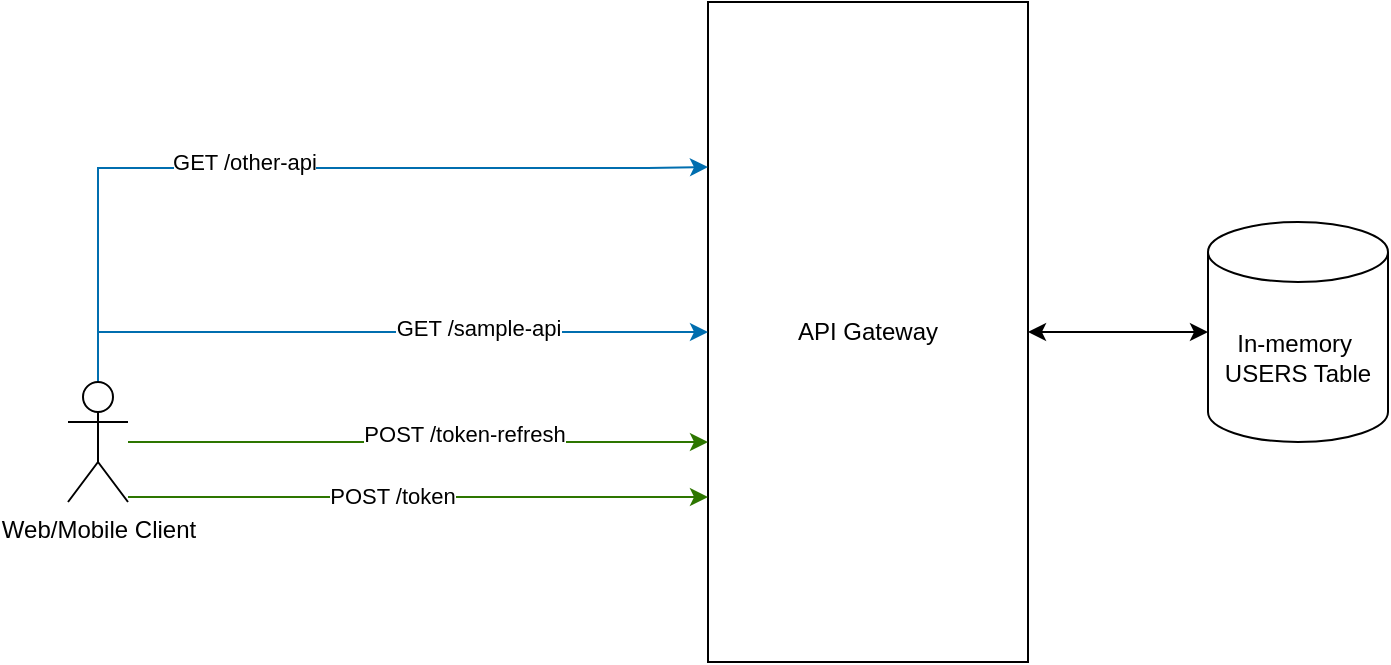 <mxfile version="27.0.9" pages="3">
  <diagram name="HLD" id="DBN4m9IFzLPpj5nKsFDe">
    <mxGraphModel dx="2466" dy="489" grid="1" gridSize="10" guides="1" tooltips="1" connect="1" arrows="1" fold="1" page="0" pageScale="1" pageWidth="850" pageHeight="1100" math="0" shadow="0">
      <root>
        <mxCell id="0" />
        <mxCell id="1" parent="0" />
        <mxCell id="-jZkl2z9gwdIB5M-aqte-20" style="edgeStyle=orthogonalEdgeStyle;rounded=0;orthogonalLoop=1;jettySize=auto;html=1;startArrow=classic;startFill=1;" edge="1" parent="1" source="-jZkl2z9gwdIB5M-aqte-6" target="-jZkl2z9gwdIB5M-aqte-19">
          <mxGeometry relative="1" as="geometry" />
        </mxCell>
        <mxCell id="-jZkl2z9gwdIB5M-aqte-6" value="API Gateway" style="rounded=0;whiteSpace=wrap;html=1;" vertex="1" parent="1">
          <mxGeometry x="80" y="470" width="160" height="330" as="geometry" />
        </mxCell>
        <mxCell id="-jZkl2z9gwdIB5M-aqte-8" style="edgeStyle=orthogonalEdgeStyle;rounded=0;orthogonalLoop=1;jettySize=auto;html=1;entryX=0;entryY=0.75;entryDx=0;entryDy=0;startArrow=none;startFill=0;fillColor=#60a917;strokeColor=#2D7600;" edge="1" parent="1" source="-jZkl2z9gwdIB5M-aqte-7" target="-jZkl2z9gwdIB5M-aqte-6">
          <mxGeometry relative="1" as="geometry">
            <Array as="points">
              <mxPoint x="-55" y="718" />
            </Array>
          </mxGeometry>
        </mxCell>
        <mxCell id="-jZkl2z9gwdIB5M-aqte-10" value="POST /token" style="edgeLabel;html=1;align=center;verticalAlign=middle;resizable=0;points=[];" vertex="1" connectable="0" parent="-jZkl2z9gwdIB5M-aqte-8">
          <mxGeometry x="-0.088" y="1" relative="1" as="geometry">
            <mxPoint as="offset" />
          </mxGeometry>
        </mxCell>
        <mxCell id="-jZkl2z9gwdIB5M-aqte-11" style="edgeStyle=orthogonalEdgeStyle;rounded=0;orthogonalLoop=1;jettySize=auto;html=1;fillColor=#60a917;strokeColor=#2D7600;" edge="1" parent="1" source="-jZkl2z9gwdIB5M-aqte-7" target="-jZkl2z9gwdIB5M-aqte-6">
          <mxGeometry relative="1" as="geometry">
            <Array as="points">
              <mxPoint x="-120" y="690" />
              <mxPoint x="-120" y="690" />
            </Array>
          </mxGeometry>
        </mxCell>
        <mxCell id="-jZkl2z9gwdIB5M-aqte-12" value="POST /token-refresh" style="edgeLabel;html=1;align=center;verticalAlign=middle;resizable=0;points=[];" vertex="1" connectable="0" parent="-jZkl2z9gwdIB5M-aqte-11">
          <mxGeometry x="0.154" y="4" relative="1" as="geometry">
            <mxPoint as="offset" />
          </mxGeometry>
        </mxCell>
        <mxCell id="-jZkl2z9gwdIB5M-aqte-13" style="edgeStyle=orthogonalEdgeStyle;rounded=0;orthogonalLoop=1;jettySize=auto;html=1;entryX=0;entryY=0.5;entryDx=0;entryDy=0;fillColor=#1ba1e2;strokeColor=#006EAF;" edge="1" parent="1" source="-jZkl2z9gwdIB5M-aqte-7" target="-jZkl2z9gwdIB5M-aqte-6">
          <mxGeometry relative="1" as="geometry">
            <Array as="points">
              <mxPoint x="-225" y="635" />
            </Array>
          </mxGeometry>
        </mxCell>
        <mxCell id="-jZkl2z9gwdIB5M-aqte-14" value="GET /sample-api" style="edgeLabel;html=1;align=center;verticalAlign=middle;resizable=0;points=[];" vertex="1" connectable="0" parent="-jZkl2z9gwdIB5M-aqte-13">
          <mxGeometry x="-0.205" y="2" relative="1" as="geometry">
            <mxPoint x="84" as="offset" />
          </mxGeometry>
        </mxCell>
        <mxCell id="-jZkl2z9gwdIB5M-aqte-17" style="edgeStyle=orthogonalEdgeStyle;rounded=0;orthogonalLoop=1;jettySize=auto;html=1;entryX=0;entryY=0.25;entryDx=0;entryDy=0;fillColor=#1ba1e2;strokeColor=#006EAF;" edge="1" parent="1" source="-jZkl2z9gwdIB5M-aqte-7" target="-jZkl2z9gwdIB5M-aqte-6">
          <mxGeometry relative="1" as="geometry">
            <Array as="points">
              <mxPoint x="-225" y="553" />
              <mxPoint x="50" y="553" />
            </Array>
          </mxGeometry>
        </mxCell>
        <mxCell id="-jZkl2z9gwdIB5M-aqte-18" value="GET /other-api" style="edgeLabel;html=1;align=center;verticalAlign=middle;resizable=0;points=[];" vertex="1" connectable="0" parent="-jZkl2z9gwdIB5M-aqte-17">
          <mxGeometry x="-0.128" y="3" relative="1" as="geometry">
            <mxPoint as="offset" />
          </mxGeometry>
        </mxCell>
        <mxCell id="-jZkl2z9gwdIB5M-aqte-7" value="Web/Mobile Client" style="shape=umlActor;verticalLabelPosition=bottom;verticalAlign=top;html=1;outlineConnect=0;" vertex="1" parent="1">
          <mxGeometry x="-240" y="660" width="30" height="60" as="geometry" />
        </mxCell>
        <mxCell id="-jZkl2z9gwdIB5M-aqte-19" value="In-memory&amp;nbsp;&lt;br&gt;USERS Table" style="shape=cylinder3;whiteSpace=wrap;html=1;boundedLbl=1;backgroundOutline=1;size=15;" vertex="1" parent="1">
          <mxGeometry x="330" y="580" width="90" height="110" as="geometry" />
        </mxCell>
      </root>
    </mxGraphModel>
  </diagram>
  <diagram id="OnFjc8YjxRFvYaj6MuUD" name="Sequence Diagram of Authenticated Endpoint">
    <mxGraphModel dx="2866" dy="889" grid="1" gridSize="10" guides="1" tooltips="1" connect="1" arrows="1" fold="1" page="0" pageScale="1" pageWidth="850" pageHeight="1100" math="0" shadow="0">
      <root>
        <mxCell id="0" />
        <mxCell id="1" parent="0" />
        <mxCell id="djmXCDvZudqObsmBy7tM-1" value=":JwtAuthenticationFilter" style="shape=umlLifeline;perimeter=lifelinePerimeter;whiteSpace=wrap;html=1;container=1;dropTarget=0;collapsible=0;recursiveResize=0;outlineConnect=0;portConstraint=eastwest;newEdgeStyle={&quot;curved&quot;:0,&quot;rounded&quot;:0};fillColor=#008a00;fontColor=#ffffff;strokeColor=#005700;" vertex="1" parent="1">
          <mxGeometry x="-240" y="120" width="170" height="300" as="geometry" />
        </mxCell>
        <mxCell id="djmXCDvZudqObsmBy7tM-6" value="" style="html=1;points=[[0,0,0,0,5],[0,1,0,0,-5],[1,0,0,0,5],[1,1,0,0,-5]];perimeter=orthogonalPerimeter;outlineConnect=0;targetShapes=umlLifeline;portConstraint=eastwest;newEdgeStyle={&quot;curved&quot;:0,&quot;rounded&quot;:0};fillColor=#008a00;fontColor=#ffffff;strokeColor=#005700;" vertex="1" parent="djmXCDvZudqObsmBy7tM-1">
          <mxGeometry x="80" y="80" width="10" height="190" as="geometry" />
        </mxCell>
        <mxCell id="djmXCDvZudqObsmBy7tM-2" value=":JwtAuthenticationConverter" style="shape=umlLifeline;perimeter=lifelinePerimeter;whiteSpace=wrap;html=1;container=1;dropTarget=0;collapsible=0;recursiveResize=0;outlineConnect=0;portConstraint=eastwest;newEdgeStyle={&quot;curved&quot;:0,&quot;rounded&quot;:0};fillColor=#008a00;fontColor=#ffffff;strokeColor=#005700;" vertex="1" parent="1">
          <mxGeometry x="10" y="120" width="170" height="300" as="geometry" />
        </mxCell>
        <mxCell id="djmXCDvZudqObsmBy7tM-18" value="" style="html=1;points=[[0,0,0,0,5],[0,1,0,0,-5],[1,0,0,0,5],[1,1,0,0,-5]];perimeter=orthogonalPerimeter;outlineConnect=0;targetShapes=umlLifeline;portConstraint=eastwest;newEdgeStyle={&quot;curved&quot;:0,&quot;rounded&quot;:0};fillColor=#008a00;fontColor=#ffffff;strokeColor=#005700;" vertex="1" parent="djmXCDvZudqObsmBy7tM-2">
          <mxGeometry x="80" y="87.5" width="10" height="95" as="geometry" />
        </mxCell>
        <mxCell id="djmXCDvZudqObsmBy7tM-3" value=":ApplicationFilterChain" style="shape=umlLifeline;perimeter=lifelinePerimeter;whiteSpace=wrap;html=1;container=1;dropTarget=0;collapsible=0;recursiveResize=0;outlineConnect=0;portConstraint=eastwest;newEdgeStyle={&quot;curved&quot;:0,&quot;rounded&quot;:0};" vertex="1" parent="1">
          <mxGeometry x="-470" y="120" width="170" height="290" as="geometry" />
        </mxCell>
        <mxCell id="djmXCDvZudqObsmBy7tM-7" value="" style="html=1;points=[[0,0,0,0,5],[0,1,0,0,-5],[1,0,0,0,5],[1,1,0,0,-5]];perimeter=orthogonalPerimeter;outlineConnect=0;targetShapes=umlLifeline;portConstraint=eastwest;newEdgeStyle={&quot;curved&quot;:0,&quot;rounded&quot;:0};" vertex="1" parent="djmXCDvZudqObsmBy7tM-3">
          <mxGeometry x="80" y="60" width="10" height="80" as="geometry" />
        </mxCell>
        <mxCell id="djmXCDvZudqObsmBy7tM-4" value=":JwtAuthenticationProvider" style="shape=umlLifeline;perimeter=lifelinePerimeter;whiteSpace=wrap;html=1;container=1;dropTarget=0;collapsible=0;recursiveResize=0;outlineConnect=0;portConstraint=eastwest;newEdgeStyle={&quot;curved&quot;:0,&quot;rounded&quot;:0};fillColor=#008a00;fontColor=#ffffff;strokeColor=#005700;" vertex="1" parent="1">
          <mxGeometry x="210" y="120" width="170" height="300" as="geometry" />
        </mxCell>
        <mxCell id="djmXCDvZudqObsmBy7tM-21" value="" style="html=1;points=[[0,0,0,0,5],[0,1,0,0,-5],[1,0,0,0,5],[1,1,0,0,-5]];perimeter=orthogonalPerimeter;outlineConnect=0;targetShapes=umlLifeline;portConstraint=eastwest;newEdgeStyle={&quot;curved&quot;:0,&quot;rounded&quot;:0};fillColor=#008a00;fontColor=#ffffff;strokeColor=#005700;" vertex="1" parent="djmXCDvZudqObsmBy7tM-4">
          <mxGeometry x="80" y="88" width="10" height="142" as="geometry" />
        </mxCell>
        <mxCell id="djmXCDvZudqObsmBy7tM-5" value=":Controller" style="shape=umlLifeline;perimeter=lifelinePerimeter;whiteSpace=wrap;html=1;container=1;dropTarget=0;collapsible=0;recursiveResize=0;outlineConnect=0;portConstraint=eastwest;newEdgeStyle={&quot;curved&quot;:0,&quot;rounded&quot;:0};" vertex="1" parent="1">
          <mxGeometry x="760" y="120" width="170" height="430" as="geometry" />
        </mxCell>
        <mxCell id="zuUfm0bThLhMNBTG4JnA-10" value="" style="html=1;points=[[0,0,0,0,5],[0,1,0,0,-5],[1,0,0,0,5],[1,1,0,0,-5]];perimeter=orthogonalPerimeter;outlineConnect=0;targetShapes=umlLifeline;portConstraint=eastwest;newEdgeStyle={&quot;curved&quot;:0,&quot;rounded&quot;:0};" vertex="1" parent="djmXCDvZudqObsmBy7tM-5">
          <mxGeometry x="80" y="310" width="10" height="80" as="geometry" />
        </mxCell>
        <mxCell id="djmXCDvZudqObsmBy7tM-8" value="GET /authenticated-api" style="html=1;verticalAlign=bottom;startArrow=oval;startFill=1;endArrow=block;startSize=8;curved=0;rounded=0;" edge="1" parent="1">
          <mxGeometry width="60" relative="1" as="geometry">
            <mxPoint x="-540" y="180" as="sourcePoint" />
            <mxPoint x="-390" y="180" as="targetPoint" />
          </mxGeometry>
        </mxCell>
        <mxCell id="djmXCDvZudqObsmBy7tM-14" value="" style="fontSize=12;html=1;endArrow=blockThin;endFill=1;rounded=0;" edge="1" parent="1" target="djmXCDvZudqObsmBy7tM-6">
          <mxGeometry width="160" relative="1" as="geometry">
            <mxPoint x="-380" y="200" as="sourcePoint" />
            <mxPoint x="-220" y="200" as="targetPoint" />
          </mxGeometry>
        </mxCell>
        <mxCell id="djmXCDvZudqObsmBy7tM-15" value="doFilter(request,response,chain)" style="edgeLabel;html=1;align=center;verticalAlign=middle;resizable=0;points=[];" vertex="1" connectable="0" parent="djmXCDvZudqObsmBy7tM-14">
          <mxGeometry x="-0.264" y="2" relative="1" as="geometry">
            <mxPoint x="19" as="offset" />
          </mxGeometry>
        </mxCell>
        <mxCell id="djmXCDvZudqObsmBy7tM-17" value="" style="fontSize=12;html=1;endArrow=blockThin;endFill=1;rounded=0;entryX=0;entryY=0;entryDx=0;entryDy=5;entryPerimeter=0;" edge="1" parent="1" target="djmXCDvZudqObsmBy7tM-18">
          <mxGeometry width="160" relative="1" as="geometry">
            <mxPoint x="-150" y="210" as="sourcePoint" />
            <mxPoint x="10" y="210" as="targetPoint" />
          </mxGeometry>
        </mxCell>
        <mxCell id="djmXCDvZudqObsmBy7tM-19" value="convert(request)" style="edgeLabel;html=1;align=center;verticalAlign=middle;resizable=0;points=[];" vertex="1" connectable="0" parent="djmXCDvZudqObsmBy7tM-17">
          <mxGeometry x="-0.108" y="-1" relative="1" as="geometry">
            <mxPoint as="offset" />
          </mxGeometry>
        </mxCell>
        <mxCell id="djmXCDvZudqObsmBy7tM-20" value="JWTAuthentication" style="html=1;verticalAlign=bottom;endArrow=open;dashed=1;endSize=8;curved=0;rounded=0;" edge="1" parent="1" target="djmXCDvZudqObsmBy7tM-6">
          <mxGeometry relative="1" as="geometry">
            <mxPoint x="90" y="240" as="sourcePoint" />
            <mxPoint x="-140" y="240" as="targetPoint" />
          </mxGeometry>
        </mxCell>
        <mxCell id="djmXCDvZudqObsmBy7tM-22" value="" style="fontSize=12;html=1;endArrow=blockThin;endFill=1;rounded=0;" edge="1" parent="1" target="djmXCDvZudqObsmBy7tM-21">
          <mxGeometry width="160" relative="1" as="geometry">
            <mxPoint x="-150" y="260" as="sourcePoint" />
            <mxPoint x="10" y="260" as="targetPoint" />
          </mxGeometry>
        </mxCell>
        <mxCell id="djmXCDvZudqObsmBy7tM-23" value="supports(JWTAuthentication)" style="edgeLabel;html=1;align=center;verticalAlign=middle;resizable=0;points=[];" vertex="1" connectable="0" parent="djmXCDvZudqObsmBy7tM-22">
          <mxGeometry x="0.329" y="2" relative="1" as="geometry">
            <mxPoint x="21" y="2" as="offset" />
          </mxGeometry>
        </mxCell>
        <mxCell id="djmXCDvZudqObsmBy7tM-24" value="true" style="html=1;verticalAlign=bottom;endArrow=open;dashed=1;endSize=8;curved=0;rounded=0;" edge="1" parent="1" source="djmXCDvZudqObsmBy7tM-21">
          <mxGeometry relative="1" as="geometry">
            <mxPoint x="-70" y="280" as="sourcePoint" />
            <mxPoint x="-150" y="280" as="targetPoint" />
          </mxGeometry>
        </mxCell>
        <mxCell id="djmXCDvZudqObsmBy7tM-25" value="" style="fontSize=12;html=1;endArrow=blockThin;endFill=1;rounded=0;" edge="1" parent="1" target="djmXCDvZudqObsmBy7tM-21">
          <mxGeometry width="160" relative="1" as="geometry">
            <mxPoint x="-150" y="310" as="sourcePoint" />
            <mxPoint x="300" y="310" as="targetPoint" />
          </mxGeometry>
        </mxCell>
        <mxCell id="djmXCDvZudqObsmBy7tM-26" value="authenticate(JWTAuthentication)" style="edgeLabel;html=1;align=center;verticalAlign=middle;resizable=0;points=[];" vertex="1" connectable="0" parent="djmXCDvZudqObsmBy7tM-25">
          <mxGeometry x="0.329" y="2" relative="1" as="geometry">
            <mxPoint x="21" y="2" as="offset" />
          </mxGeometry>
        </mxCell>
        <mxCell id="djmXCDvZudqObsmBy7tM-30" value="JWTAuthentication [Authenticated]" style="html=1;verticalAlign=bottom;endArrow=open;dashed=1;endSize=8;curved=0;rounded=0;" edge="1" parent="1">
          <mxGeometry relative="1" as="geometry">
            <mxPoint x="290" y="340" as="sourcePoint" />
            <mxPoint x="-150" y="340" as="targetPoint" />
          </mxGeometry>
        </mxCell>
        <mxCell id="djmXCDvZudqObsmBy7tM-31" value="Authenticated Request" style="html=1;verticalAlign=bottom;endArrow=block;curved=0;rounded=0;entryX=0;entryY=0;entryDx=0;entryDy=5;entryPerimeter=0;" edge="1" parent="1" target="zuUfm0bThLhMNBTG4JnA-2">
          <mxGeometry width="80" relative="1" as="geometry">
            <mxPoint x="-150" y="370" as="sourcePoint" />
            <mxPoint x="-70" y="370" as="targetPoint" />
          </mxGeometry>
        </mxCell>
        <mxCell id="zuUfm0bThLhMNBTG4JnA-1" value=":RateLimiterFilter" style="shape=umlLifeline;perimeter=lifelinePerimeter;whiteSpace=wrap;html=1;container=1;dropTarget=0;collapsible=0;recursiveResize=0;outlineConnect=0;portConstraint=eastwest;newEdgeStyle={&quot;curved&quot;:0,&quot;rounded&quot;:0};fillColor=#008a00;fontColor=#ffffff;strokeColor=#005700;" vertex="1" parent="1">
          <mxGeometry x="390" y="120" width="170" height="380" as="geometry" />
        </mxCell>
        <mxCell id="zuUfm0bThLhMNBTG4JnA-2" value="" style="html=1;points=[[0,0,0,0,5],[0,1,0,0,-5],[1,0,0,0,5],[1,1,0,0,-5]];perimeter=orthogonalPerimeter;outlineConnect=0;targetShapes=umlLifeline;portConstraint=eastwest;newEdgeStyle={&quot;curved&quot;:0,&quot;rounded&quot;:0};fillColor=#008a00;fontColor=#ffffff;strokeColor=#005700;" vertex="1" parent="zuUfm0bThLhMNBTG4JnA-1">
          <mxGeometry x="80" y="250" width="10" height="90" as="geometry" />
        </mxCell>
        <mxCell id="zuUfm0bThLhMNBTG4JnA-3" value=":RateLimitStrategy" style="shape=umlLifeline;perimeter=lifelinePerimeter;whiteSpace=wrap;html=1;container=1;dropTarget=0;collapsible=0;recursiveResize=0;outlineConnect=0;portConstraint=eastwest;newEdgeStyle={&quot;curved&quot;:0,&quot;rounded&quot;:0};fillColor=#008a00;fontColor=#ffffff;strokeColor=#005700;" vertex="1" parent="1">
          <mxGeometry x="570" y="120" width="170" height="320" as="geometry" />
        </mxCell>
        <mxCell id="zuUfm0bThLhMNBTG4JnA-4" value="" style="html=1;points=[[0,0,0,0,5],[0,1,0,0,-5],[1,0,0,0,5],[1,1,0,0,-5]];perimeter=orthogonalPerimeter;outlineConnect=0;targetShapes=umlLifeline;portConstraint=eastwest;newEdgeStyle={&quot;curved&quot;:0,&quot;rounded&quot;:0};fillColor=#008a00;fontColor=#ffffff;strokeColor=#005700;" vertex="1" parent="zuUfm0bThLhMNBTG4JnA-3">
          <mxGeometry x="80" y="270" width="10" height="30" as="geometry" />
        </mxCell>
        <mxCell id="zuUfm0bThLhMNBTG4JnA-7" value="isQuotaExceeded(&lt;br&gt;userId, rquestPath)" style="html=1;verticalAlign=bottom;endArrow=block;curved=0;rounded=0;exitX=1;exitY=1;exitDx=0;exitDy=-5;exitPerimeter=0;entryX=0;entryY=1;entryDx=0;entryDy=-5;entryPerimeter=0;" edge="1" parent="1">
          <mxGeometry width="80" relative="1" as="geometry">
            <mxPoint x="480" y="390" as="sourcePoint" />
            <mxPoint x="650" y="390" as="targetPoint" />
          </mxGeometry>
        </mxCell>
        <mxCell id="zuUfm0bThLhMNBTG4JnA-8" value="false" style="html=1;verticalAlign=bottom;endArrow=open;dashed=1;endSize=8;curved=0;rounded=0;" edge="1" parent="1">
          <mxGeometry relative="1" as="geometry">
            <mxPoint x="650" y="410" as="sourcePoint" />
            <mxPoint x="480" y="410" as="targetPoint" />
          </mxGeometry>
        </mxCell>
        <mxCell id="zuUfm0bThLhMNBTG4JnA-11" value="" style="fontSize=12;html=1;endArrow=blockThin;endFill=1;startArrow=diamondThin;startFill=0;endSize=6;startSize=10;rounded=0;exitX=1;exitY=1;exitDx=0;exitDy=-5;exitPerimeter=0;" edge="1" parent="1" source="zuUfm0bThLhMNBTG4JnA-2" target="zuUfm0bThLhMNBTG4JnA-10">
          <mxGeometry width="160" relative="1" as="geometry">
            <mxPoint x="490" y="450" as="sourcePoint" />
            <mxPoint x="650" y="450" as="targetPoint" />
          </mxGeometry>
        </mxCell>
        <mxCell id="zuUfm0bThLhMNBTG4JnA-12" value="Authenticated and Valid Request" style="edgeLabel;html=1;align=center;verticalAlign=middle;resizable=0;points=[];" vertex="1" connectable="0" parent="zuUfm0bThLhMNBTG4JnA-11">
          <mxGeometry x="-0.133" y="1" relative="1" as="geometry">
            <mxPoint as="offset" />
          </mxGeometry>
        </mxCell>
      </root>
    </mxGraphModel>
  </diagram>
  <diagram name="Sequence Diagram of Unauthenticated Endpoint" id="5tzvQxfB2v-AfztIAy3t">
    <mxGraphModel dx="2522" dy="741" grid="1" gridSize="10" guides="1" tooltips="1" connect="1" arrows="1" fold="1" page="0" pageScale="1" pageWidth="850" pageHeight="1100" math="0" shadow="0">
      <root>
        <mxCell id="OT3dJaUXvNq9YifuYs4G-0" />
        <mxCell id="OT3dJaUXvNq9YifuYs4G-1" parent="OT3dJaUXvNq9YifuYs4G-0" />
        <mxCell id="cw_u6udVssdQd-4jmhJk-4" value=":ApplicationFilterChain" style="shape=umlLifeline;perimeter=lifelinePerimeter;whiteSpace=wrap;html=1;container=1;dropTarget=0;collapsible=0;recursiveResize=0;outlineConnect=0;portConstraint=eastwest;newEdgeStyle={&quot;curved&quot;:0,&quot;rounded&quot;:0};" vertex="1" parent="OT3dJaUXvNq9YifuYs4G-1">
          <mxGeometry x="-360" y="360" width="170" height="290" as="geometry" />
        </mxCell>
        <mxCell id="cw_u6udVssdQd-4jmhJk-5" value="" style="html=1;points=[[0,0,0,0,5],[0,1,0,0,-5],[1,0,0,0,5],[1,1,0,0,-5]];perimeter=orthogonalPerimeter;outlineConnect=0;targetShapes=umlLifeline;portConstraint=eastwest;newEdgeStyle={&quot;curved&quot;:0,&quot;rounded&quot;:0};" vertex="1" parent="cw_u6udVssdQd-4jmhJk-4">
          <mxGeometry x="80" y="60" width="10" height="80" as="geometry" />
        </mxCell>
        <mxCell id="cw_u6udVssdQd-4jmhJk-8" value=":AuthenticationController" style="shape=umlLifeline;perimeter=lifelinePerimeter;whiteSpace=wrap;html=1;container=1;dropTarget=0;collapsible=0;recursiveResize=0;outlineConnect=0;portConstraint=eastwest;newEdgeStyle={&quot;curved&quot;:0,&quot;rounded&quot;:0};fillColor=#008a00;fontColor=#ffffff;strokeColor=#005700;" vertex="1" parent="OT3dJaUXvNq9YifuYs4G-1">
          <mxGeometry x="250" y="360" width="170" height="340" as="geometry" />
        </mxCell>
        <mxCell id="cw_u6udVssdQd-4jmhJk-9" value="" style="html=1;points=[[0,0,0,0,5],[0,1,0,0,-5],[1,0,0,0,5],[1,1,0,0,-5]];perimeter=orthogonalPerimeter;outlineConnect=0;targetShapes=umlLifeline;portConstraint=eastwest;newEdgeStyle={&quot;curved&quot;:0,&quot;rounded&quot;:0};" vertex="1" parent="cw_u6udVssdQd-4jmhJk-8">
          <mxGeometry x="80" y="120" width="10" height="60" as="geometry" />
        </mxCell>
        <mxCell id="cw_u6udVssdQd-4jmhJk-10" value="GET /token" style="html=1;verticalAlign=bottom;startArrow=oval;startFill=1;endArrow=block;startSize=8;curved=0;rounded=0;" edge="1" parent="OT3dJaUXvNq9YifuYs4G-1">
          <mxGeometry width="60" relative="1" as="geometry">
            <mxPoint x="-430" y="420" as="sourcePoint" />
            <mxPoint x="-280" y="420" as="targetPoint" />
          </mxGeometry>
        </mxCell>
        <mxCell id="cw_u6udVssdQd-4jmhJk-11" value="" style="fontSize=12;html=1;endArrow=blockThin;endFill=1;rounded=0;" edge="1" parent="OT3dJaUXvNq9YifuYs4G-1" target="cw_u6udVssdQd-4jmhJk-24">
          <mxGeometry width="160" relative="1" as="geometry">
            <mxPoint x="-270" y="440" as="sourcePoint" />
            <mxPoint x="-50" y="440" as="targetPoint" />
          </mxGeometry>
        </mxCell>
        <mxCell id="cw_u6udVssdQd-4jmhJk-12" value="doFilter(request,response,chain)" style="edgeLabel;html=1;align=center;verticalAlign=middle;resizable=0;points=[];" vertex="1" connectable="0" parent="cw_u6udVssdQd-4jmhJk-11">
          <mxGeometry x="-0.264" y="2" relative="1" as="geometry">
            <mxPoint x="19" as="offset" />
          </mxGeometry>
        </mxCell>
        <mxCell id="cw_u6udVssdQd-4jmhJk-23" value=":RateLimiterFilter" style="shape=umlLifeline;perimeter=lifelinePerimeter;whiteSpace=wrap;html=1;container=1;dropTarget=0;collapsible=0;recursiveResize=0;outlineConnect=0;portConstraint=eastwest;newEdgeStyle={&quot;curved&quot;:0,&quot;rounded&quot;:0};fillColor=#008a00;fontColor=#ffffff;strokeColor=#005700;" vertex="1" parent="OT3dJaUXvNq9YifuYs4G-1">
          <mxGeometry x="-120" y="360" width="170" height="380" as="geometry" />
        </mxCell>
        <mxCell id="cw_u6udVssdQd-4jmhJk-24" value="" style="html=1;points=[[0,0,0,0,5],[0,1,0,0,-5],[1,0,0,0,5],[1,1,0,0,-5]];perimeter=orthogonalPerimeter;outlineConnect=0;targetShapes=umlLifeline;portConstraint=eastwest;newEdgeStyle={&quot;curved&quot;:0,&quot;rounded&quot;:0};fillColor=#008a00;fontColor=#ffffff;strokeColor=#005700;" vertex="1" parent="cw_u6udVssdQd-4jmhJk-23">
          <mxGeometry x="80" y="70" width="10" height="270" as="geometry" />
        </mxCell>
        <mxCell id="cw_u6udVssdQd-4jmhJk-25" value=":RateLimitStrategy" style="shape=umlLifeline;perimeter=lifelinePerimeter;whiteSpace=wrap;html=1;container=1;dropTarget=0;collapsible=0;recursiveResize=0;outlineConnect=0;portConstraint=eastwest;newEdgeStyle={&quot;curved&quot;:0,&quot;rounded&quot;:0};fillColor=#008a00;fontColor=#ffffff;strokeColor=#005700;" vertex="1" parent="OT3dJaUXvNq9YifuYs4G-1">
          <mxGeometry x="60" y="360" width="170" height="320" as="geometry" />
        </mxCell>
        <mxCell id="cw_u6udVssdQd-4jmhJk-26" value="" style="html=1;points=[[0,0,0,0,5],[0,1,0,0,-5],[1,0,0,0,5],[1,1,0,0,-5]];perimeter=orthogonalPerimeter;outlineConnect=0;targetShapes=umlLifeline;portConstraint=eastwest;newEdgeStyle={&quot;curved&quot;:0,&quot;rounded&quot;:0};fillColor=#008a00;fontColor=#ffffff;strokeColor=#005700;" vertex="1" parent="cw_u6udVssdQd-4jmhJk-25">
          <mxGeometry x="80" y="85" width="10" height="30" as="geometry" />
        </mxCell>
        <mxCell id="cw_u6udVssdQd-4jmhJk-27" value="isQuotaExceeded(&lt;br&gt;clientIp, rquestPath)" style="html=1;verticalAlign=bottom;endArrow=block;curved=0;rounded=0;exitX=1;exitY=1;exitDx=0;exitDy=-5;exitPerimeter=0;" edge="1" parent="OT3dJaUXvNq9YifuYs4G-1" target="cw_u6udVssdQd-4jmhJk-26">
          <mxGeometry width="80" relative="1" as="geometry">
            <mxPoint x="-30" y="450" as="sourcePoint" />
            <mxPoint x="140" y="450" as="targetPoint" />
          </mxGeometry>
        </mxCell>
        <mxCell id="cw_u6udVssdQd-4jmhJk-28" value="false" style="html=1;verticalAlign=bottom;endArrow=open;dashed=1;endSize=8;curved=0;rounded=0;" edge="1" parent="OT3dJaUXvNq9YifuYs4G-1" target="cw_u6udVssdQd-4jmhJk-24">
          <mxGeometry relative="1" as="geometry">
            <mxPoint x="140" y="470" as="sourcePoint" />
            <mxPoint y="470" as="targetPoint" />
          </mxGeometry>
        </mxCell>
        <mxCell id="cw_u6udVssdQd-4jmhJk-29" value="" style="fontSize=12;html=1;endArrow=blockThin;endFill=1;startArrow=diamondThin;startFill=0;endSize=6;startSize=10;rounded=0;entryX=0;entryY=0;entryDx=0;entryDy=5;entryPerimeter=0;" edge="1" parent="OT3dJaUXvNq9YifuYs4G-1">
          <mxGeometry width="160" relative="1" as="geometry">
            <mxPoint x="-30" y="490" as="sourcePoint" />
            <mxPoint x="330" y="490" as="targetPoint" />
          </mxGeometry>
        </mxCell>
        <mxCell id="cw_u6udVssdQd-4jmhJk-30" value="Valid Request" style="edgeLabel;html=1;align=center;verticalAlign=middle;resizable=0;points=[];" vertex="1" connectable="0" parent="cw_u6udVssdQd-4jmhJk-29">
          <mxGeometry x="-0.133" y="1" relative="1" as="geometry">
            <mxPoint y="1" as="offset" />
          </mxGeometry>
        </mxCell>
        <mxCell id="GwG8qKzOCXWT2u4SX0Sj-1" value="Access Token + Refresh Token" style="html=1;verticalAlign=bottom;endArrow=open;dashed=1;endSize=8;curved=0;rounded=0;exitX=0;exitY=1;exitDx=0;exitDy=-5;exitPerimeter=0;" edge="1" parent="OT3dJaUXvNq9YifuYs4G-1" source="cw_u6udVssdQd-4jmhJk-9">
          <mxGeometry x="0.184" y="2" relative="1" as="geometry">
            <mxPoint x="280" y="530" as="sourcePoint" />
            <mxPoint x="-430" y="540" as="targetPoint" />
            <mxPoint as="offset" />
          </mxGeometry>
        </mxCell>
      </root>
    </mxGraphModel>
  </diagram>
</mxfile>
